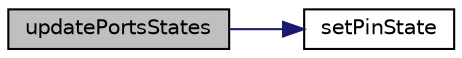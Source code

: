 digraph "updatePortsStates"
{
 // LATEX_PDF_SIZE
  bgcolor="transparent";
  edge [fontname="Helvetica",fontsize="10",labelfontname="Helvetica",labelfontsize="10"];
  node [fontname="Helvetica",fontsize="10",shape=record];
  rankdir="LR";
  Node1 [label="updatePortsStates",height=0.2,width=0.4,color="black", fillcolor="grey75", style="filled", fontcolor="black",tooltip="update the control ports for each of the physical loads"];
  Node1 -> Node2 [color="midnightblue",fontsize="10",style="solid",fontname="Helvetica"];
  Node2 [label="setPinState",height=0.2,width=0.4,color="black",URL="$Mk2__3phase__RFdatalog__temp_8ino.html#ab2680616c16de5ad80df061b5a222cc1",tooltip="Set the Pin state for the specified pin."];
}
